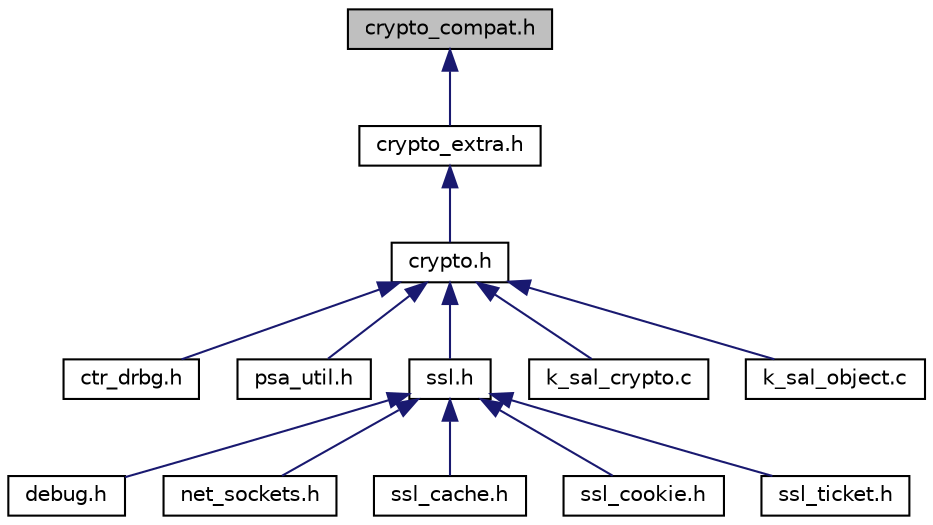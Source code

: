 digraph "crypto_compat.h"
{
 // LATEX_PDF_SIZE
  edge [fontname="Helvetica",fontsize="10",labelfontname="Helvetica",labelfontsize="10"];
  node [fontname="Helvetica",fontsize="10",shape=record];
  Node1 [label="crypto_compat.h",height=0.2,width=0.4,color="black", fillcolor="grey75", style="filled", fontcolor="black",tooltip="PSA cryptography module: Backward compatibility aliases."];
  Node1 -> Node2 [dir="back",color="midnightblue",fontsize="10",style="solid",fontname="Helvetica"];
  Node2 [label="crypto_extra.h",height=0.2,width=0.4,color="black", fillcolor="white", style="filled",URL="$crypto__extra_8h.html",tooltip="PSA cryptography module: Mbed TLS vendor extensions."];
  Node2 -> Node3 [dir="back",color="midnightblue",fontsize="10",style="solid",fontname="Helvetica"];
  Node3 [label="crypto.h",height=0.2,width=0.4,color="black", fillcolor="white", style="filled",URL="$crypto_8h.html",tooltip="Platform Security Architecture cryptography module."];
  Node3 -> Node4 [dir="back",color="midnightblue",fontsize="10",style="solid",fontname="Helvetica"];
  Node4 [label="ctr_drbg.h",height=0.2,width=0.4,color="black", fillcolor="white", style="filled",URL="$ctr__drbg_8h.html",tooltip="This file contains definitions and functions for the CTR_DRBG pseudorandom generator."];
  Node3 -> Node5 [dir="back",color="midnightblue",fontsize="10",style="solid",fontname="Helvetica"];
  Node5 [label="psa_util.h",height=0.2,width=0.4,color="black", fillcolor="white", style="filled",URL="$psa__util_8h.html",tooltip="Utility functions for the use of the PSA Crypto library."];
  Node3 -> Node6 [dir="back",color="midnightblue",fontsize="10",style="solid",fontname="Helvetica"];
  Node6 [label="ssl.h",height=0.2,width=0.4,color="black", fillcolor="white", style="filled",URL="$ssl_8h.html",tooltip="SSL/TLS functions."];
  Node6 -> Node7 [dir="back",color="midnightblue",fontsize="10",style="solid",fontname="Helvetica"];
  Node7 [label="debug.h",height=0.2,width=0.4,color="black", fillcolor="white", style="filled",URL="$debug_8h.html",tooltip="Functions for controlling and providing debug output from the library."];
  Node6 -> Node8 [dir="back",color="midnightblue",fontsize="10",style="solid",fontname="Helvetica"];
  Node8 [label="net_sockets.h",height=0.2,width=0.4,color="black", fillcolor="white", style="filled",URL="$net__sockets_8h.html",tooltip="Network sockets abstraction layer to integrate Mbed TLS into a BSD-style sockets API."];
  Node6 -> Node9 [dir="back",color="midnightblue",fontsize="10",style="solid",fontname="Helvetica"];
  Node9 [label="ssl_cache.h",height=0.2,width=0.4,color="black", fillcolor="white", style="filled",URL="$ssl__cache_8h.html",tooltip="SSL session cache implementation."];
  Node6 -> Node10 [dir="back",color="midnightblue",fontsize="10",style="solid",fontname="Helvetica"];
  Node10 [label="ssl_cookie.h",height=0.2,width=0.4,color="black", fillcolor="white", style="filled",URL="$ssl__cookie_8h.html",tooltip="DTLS cookie callbacks implementation."];
  Node6 -> Node11 [dir="back",color="midnightblue",fontsize="10",style="solid",fontname="Helvetica"];
  Node11 [label="ssl_ticket.h",height=0.2,width=0.4,color="black", fillcolor="white", style="filled",URL="$ssl__ticket_8h.html",tooltip="TLS server ticket callbacks implementation."];
  Node3 -> Node12 [dir="back",color="midnightblue",fontsize="10",style="solid",fontname="Helvetica"];
  Node12 [label="k_sal_crypto.c",height=0.2,width=0.4,color="black", fillcolor="white", style="filled",URL="$k__sal__crypto_8c.html",tooltip="SAL crypto for Generic PSA."];
  Node3 -> Node13 [dir="back",color="midnightblue",fontsize="10",style="solid",fontname="Helvetica"];
  Node13 [label="k_sal_object.c",height=0.2,width=0.4,color="black", fillcolor="white", style="filled",URL="$k__sal__object_8c.html",tooltip="SAL object for Generic PSA."];
}
